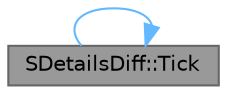 digraph "SDetailsDiff::Tick"
{
 // INTERACTIVE_SVG=YES
 // LATEX_PDF_SIZE
  bgcolor="transparent";
  edge [fontname=Helvetica,fontsize=10,labelfontname=Helvetica,labelfontsize=10];
  node [fontname=Helvetica,fontsize=10,shape=box,height=0.2,width=0.4];
  rankdir="LR";
  Node1 [id="Node000001",label="SDetailsDiff::Tick",height=0.2,width=0.4,color="gray40", fillcolor="grey60", style="filled", fontcolor="black",tooltip="Ticks this widget with Geometry."];
  Node1 -> Node1 [id="edge1_Node000001_Node000001",color="steelblue1",style="solid",tooltip=" "];
}
